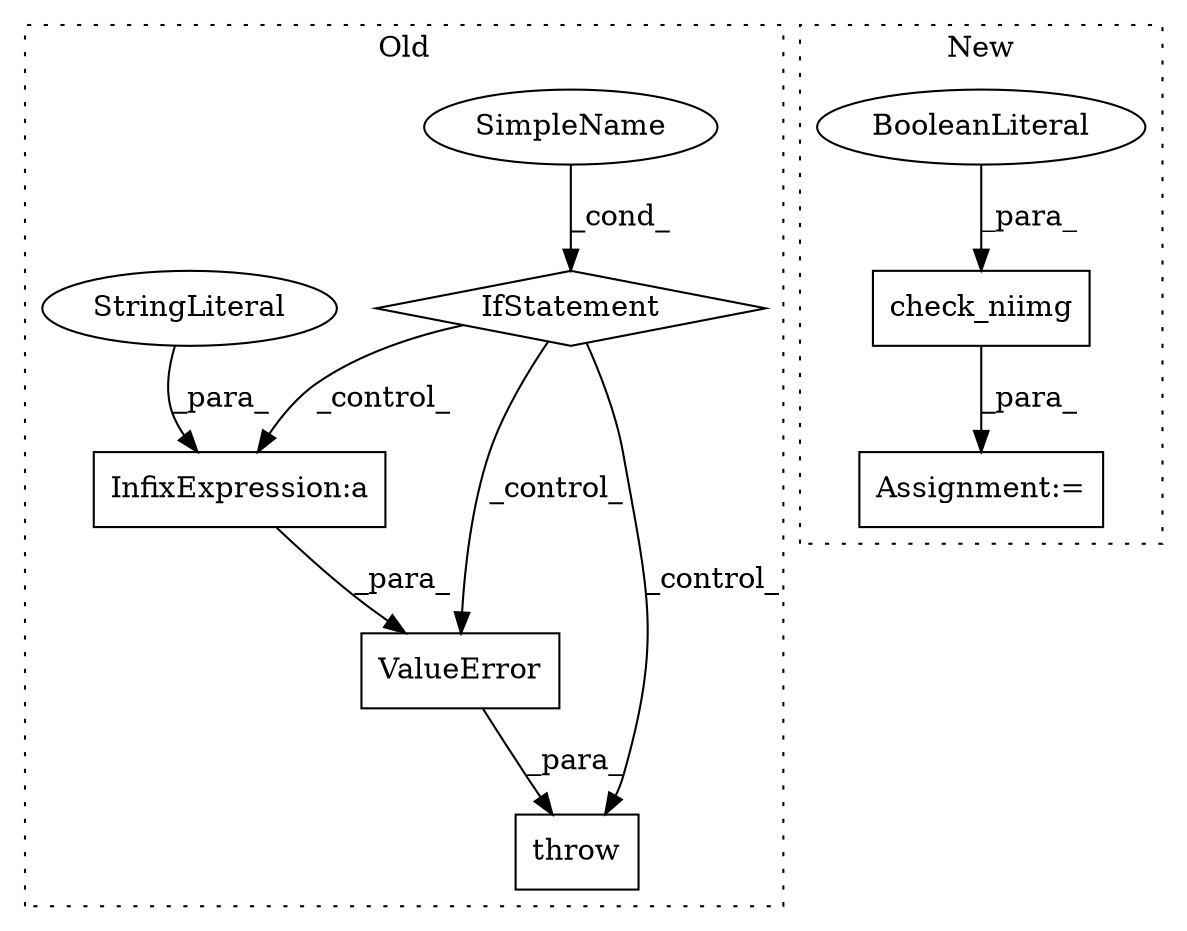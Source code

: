 digraph G {
subgraph cluster0 {
1 [label="throw" a="53" s="11098" l="6" shape="box"];
3 [label="IfStatement" a="25" s="11055,11088" l="4,2" shape="diamond"];
4 [label="SimpleName" a="42" s="" l="" shape="ellipse"];
5 [label="ValueError" a="32" s="11104,11196" l="11,1" shape="box"];
7 [label="InfixExpression:a" a="27" s="11182" l="3" shape="box"];
9 [label="StringLiteral" a="45" s="11115" l="67" shape="ellipse"];
label = "Old";
style="dotted";
}
subgraph cluster1 {
2 [label="check_niimg" a="32" s="11068,11096" l="12,1" shape="box"];
6 [label="Assignment:=" a="7" s="11060" l="1" shape="box"];
8 [label="BooleanLiteral" a="9" s="11092" l="4" shape="ellipse"];
label = "New";
style="dotted";
}
2 -> 6 [label="_para_"];
3 -> 1 [label="_control_"];
3 -> 7 [label="_control_"];
3 -> 5 [label="_control_"];
4 -> 3 [label="_cond_"];
5 -> 1 [label="_para_"];
7 -> 5 [label="_para_"];
8 -> 2 [label="_para_"];
9 -> 7 [label="_para_"];
}